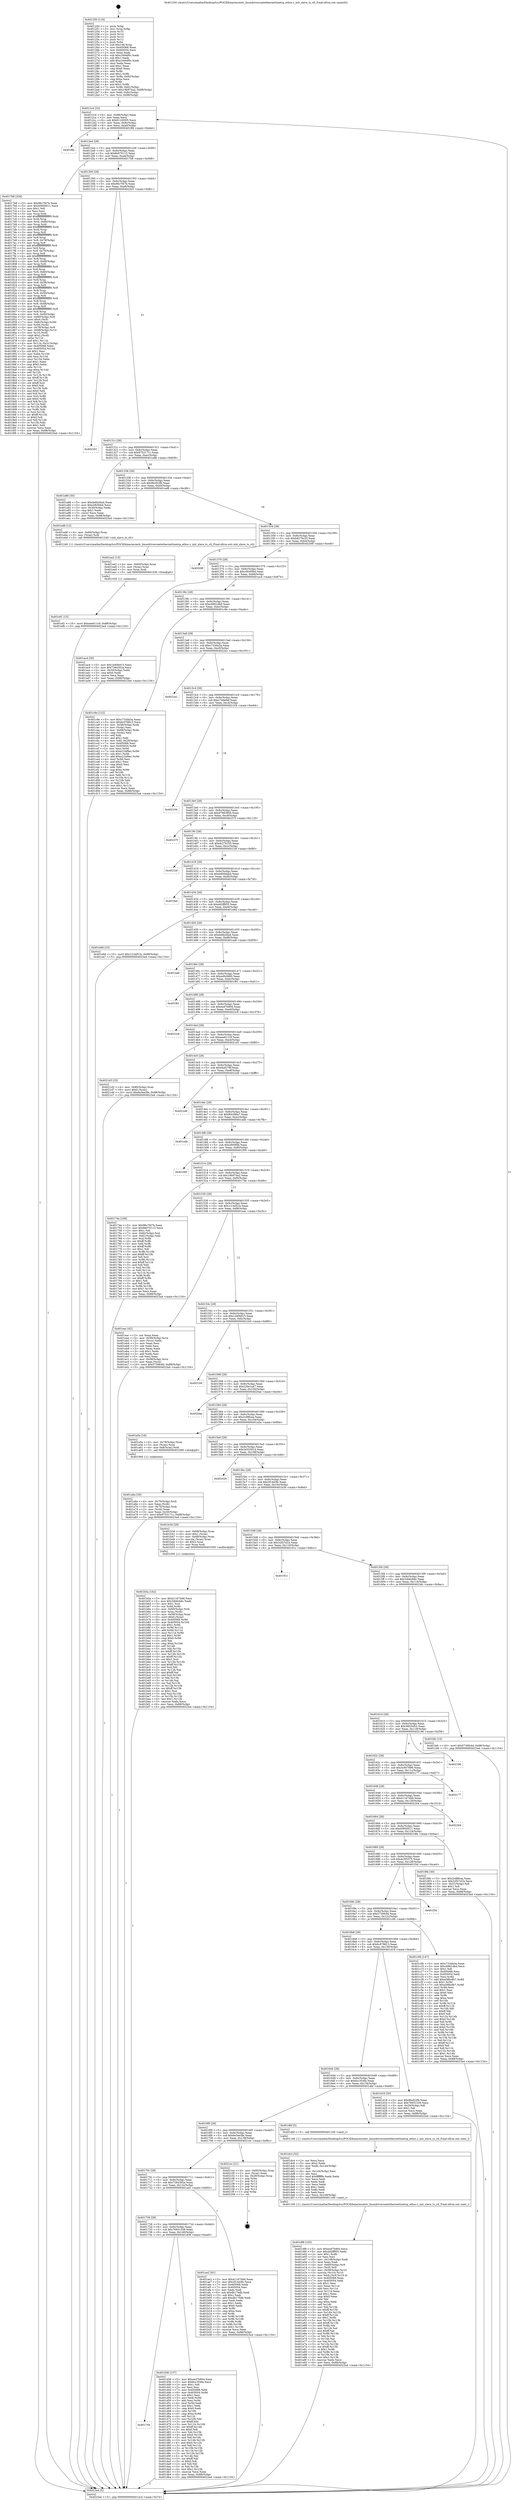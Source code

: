 digraph "0x401250" {
  label = "0x401250 (/mnt/c/Users/mathe/Desktop/tcc/POCII/binaries/extr_linuxdriversnetethernettinetcp_ethss.c_init_slave_ts_ctl_Final-ollvm.out::main(0))"
  labelloc = "t"
  node[shape=record]

  Entry [label="",width=0.3,height=0.3,shape=circle,fillcolor=black,style=filled]
  "0x4012c4" [label="{
     0x4012c4 [32]\l
     | [instrs]\l
     &nbsp;&nbsp;0x4012c4 \<+6\>: mov -0x88(%rbp),%eax\l
     &nbsp;&nbsp;0x4012ca \<+2\>: mov %eax,%ecx\l
     &nbsp;&nbsp;0x4012cc \<+6\>: sub $0x811655f5,%ecx\l
     &nbsp;&nbsp;0x4012d2 \<+6\>: mov %eax,-0x9c(%rbp)\l
     &nbsp;&nbsp;0x4012d8 \<+6\>: mov %ecx,-0xa0(%rbp)\l
     &nbsp;&nbsp;0x4012de \<+6\>: je 0000000000401ff4 \<main+0xda4\>\l
  }"]
  "0x401ff4" [label="{
     0x401ff4\l
  }", style=dashed]
  "0x4012e4" [label="{
     0x4012e4 [28]\l
     | [instrs]\l
     &nbsp;&nbsp;0x4012e4 \<+5\>: jmp 00000000004012e9 \<main+0x99\>\l
     &nbsp;&nbsp;0x4012e9 \<+6\>: mov -0x9c(%rbp),%eax\l
     &nbsp;&nbsp;0x4012ef \<+5\>: sub $0x8e070113,%eax\l
     &nbsp;&nbsp;0x4012f4 \<+6\>: mov %eax,-0xa4(%rbp)\l
     &nbsp;&nbsp;0x4012fa \<+6\>: je 00000000004017b8 \<main+0x568\>\l
  }"]
  Exit [label="",width=0.3,height=0.3,shape=circle,fillcolor=black,style=filled,peripheries=2]
  "0x4017b8" [label="{
     0x4017b8 [326]\l
     | [instrs]\l
     &nbsp;&nbsp;0x4017b8 \<+5\>: mov $0x96c7f47b,%eax\l
     &nbsp;&nbsp;0x4017bd \<+5\>: mov $0x45850011,%ecx\l
     &nbsp;&nbsp;0x4017c2 \<+2\>: mov $0x1,%dl\l
     &nbsp;&nbsp;0x4017c4 \<+2\>: xor %esi,%esi\l
     &nbsp;&nbsp;0x4017c6 \<+3\>: mov %rsp,%rdi\l
     &nbsp;&nbsp;0x4017c9 \<+4\>: add $0xfffffffffffffff0,%rdi\l
     &nbsp;&nbsp;0x4017cd \<+3\>: mov %rdi,%rsp\l
     &nbsp;&nbsp;0x4017d0 \<+4\>: mov %rdi,-0x80(%rbp)\l
     &nbsp;&nbsp;0x4017d4 \<+3\>: mov %rsp,%rdi\l
     &nbsp;&nbsp;0x4017d7 \<+4\>: add $0xfffffffffffffff0,%rdi\l
     &nbsp;&nbsp;0x4017db \<+3\>: mov %rdi,%rsp\l
     &nbsp;&nbsp;0x4017de \<+3\>: mov %rsp,%r8\l
     &nbsp;&nbsp;0x4017e1 \<+4\>: add $0xfffffffffffffff0,%r8\l
     &nbsp;&nbsp;0x4017e5 \<+3\>: mov %r8,%rsp\l
     &nbsp;&nbsp;0x4017e8 \<+4\>: mov %r8,-0x78(%rbp)\l
     &nbsp;&nbsp;0x4017ec \<+3\>: mov %rsp,%r8\l
     &nbsp;&nbsp;0x4017ef \<+4\>: add $0xfffffffffffffff0,%r8\l
     &nbsp;&nbsp;0x4017f3 \<+3\>: mov %r8,%rsp\l
     &nbsp;&nbsp;0x4017f6 \<+4\>: mov %r8,-0x70(%rbp)\l
     &nbsp;&nbsp;0x4017fa \<+3\>: mov %rsp,%r8\l
     &nbsp;&nbsp;0x4017fd \<+4\>: add $0xfffffffffffffff0,%r8\l
     &nbsp;&nbsp;0x401801 \<+3\>: mov %r8,%rsp\l
     &nbsp;&nbsp;0x401804 \<+4\>: mov %r8,-0x68(%rbp)\l
     &nbsp;&nbsp;0x401808 \<+3\>: mov %rsp,%r8\l
     &nbsp;&nbsp;0x40180b \<+4\>: add $0xfffffffffffffff0,%r8\l
     &nbsp;&nbsp;0x40180f \<+3\>: mov %r8,%rsp\l
     &nbsp;&nbsp;0x401812 \<+4\>: mov %r8,-0x60(%rbp)\l
     &nbsp;&nbsp;0x401816 \<+3\>: mov %rsp,%r8\l
     &nbsp;&nbsp;0x401819 \<+4\>: add $0xfffffffffffffff0,%r8\l
     &nbsp;&nbsp;0x40181d \<+3\>: mov %r8,%rsp\l
     &nbsp;&nbsp;0x401820 \<+4\>: mov %r8,-0x58(%rbp)\l
     &nbsp;&nbsp;0x401824 \<+3\>: mov %rsp,%r8\l
     &nbsp;&nbsp;0x401827 \<+4\>: add $0xfffffffffffffff0,%r8\l
     &nbsp;&nbsp;0x40182b \<+3\>: mov %r8,%rsp\l
     &nbsp;&nbsp;0x40182e \<+4\>: mov %r8,-0x50(%rbp)\l
     &nbsp;&nbsp;0x401832 \<+3\>: mov %rsp,%r8\l
     &nbsp;&nbsp;0x401835 \<+4\>: add $0xfffffffffffffff0,%r8\l
     &nbsp;&nbsp;0x401839 \<+3\>: mov %r8,%rsp\l
     &nbsp;&nbsp;0x40183c \<+4\>: mov %r8,-0x48(%rbp)\l
     &nbsp;&nbsp;0x401840 \<+3\>: mov %rsp,%r8\l
     &nbsp;&nbsp;0x401843 \<+4\>: add $0xfffffffffffffff0,%r8\l
     &nbsp;&nbsp;0x401847 \<+3\>: mov %r8,%rsp\l
     &nbsp;&nbsp;0x40184a \<+4\>: mov %r8,-0x40(%rbp)\l
     &nbsp;&nbsp;0x40184e \<+4\>: mov -0x80(%rbp),%r8\l
     &nbsp;&nbsp;0x401852 \<+7\>: movl $0x0,(%r8)\l
     &nbsp;&nbsp;0x401859 \<+7\>: mov -0x8c(%rbp),%r9d\l
     &nbsp;&nbsp;0x401860 \<+3\>: mov %r9d,(%rdi)\l
     &nbsp;&nbsp;0x401863 \<+4\>: mov -0x78(%rbp),%r8\l
     &nbsp;&nbsp;0x401867 \<+7\>: mov -0x98(%rbp),%r10\l
     &nbsp;&nbsp;0x40186e \<+3\>: mov %r10,(%r8)\l
     &nbsp;&nbsp;0x401871 \<+3\>: cmpl $0x2,(%rdi)\l
     &nbsp;&nbsp;0x401874 \<+4\>: setne %r11b\l
     &nbsp;&nbsp;0x401878 \<+4\>: and $0x1,%r11b\l
     &nbsp;&nbsp;0x40187c \<+4\>: mov %r11b,-0x31(%rbp)\l
     &nbsp;&nbsp;0x401880 \<+7\>: mov 0x405068,%ebx\l
     &nbsp;&nbsp;0x401887 \<+8\>: mov 0x405054,%r14d\l
     &nbsp;&nbsp;0x40188f \<+3\>: sub $0x1,%esi\l
     &nbsp;&nbsp;0x401892 \<+3\>: mov %ebx,%r15d\l
     &nbsp;&nbsp;0x401895 \<+3\>: add %esi,%r15d\l
     &nbsp;&nbsp;0x401898 \<+4\>: imul %r15d,%ebx\l
     &nbsp;&nbsp;0x40189c \<+3\>: and $0x1,%ebx\l
     &nbsp;&nbsp;0x40189f \<+3\>: cmp $0x0,%ebx\l
     &nbsp;&nbsp;0x4018a2 \<+4\>: sete %r11b\l
     &nbsp;&nbsp;0x4018a6 \<+4\>: cmp $0xa,%r14d\l
     &nbsp;&nbsp;0x4018aa \<+4\>: setl %r12b\l
     &nbsp;&nbsp;0x4018ae \<+3\>: mov %r11b,%r13b\l
     &nbsp;&nbsp;0x4018b1 \<+4\>: xor $0xff,%r13b\l
     &nbsp;&nbsp;0x4018b5 \<+3\>: mov %r12b,%sil\l
     &nbsp;&nbsp;0x4018b8 \<+4\>: xor $0xff,%sil\l
     &nbsp;&nbsp;0x4018bc \<+3\>: xor $0x0,%dl\l
     &nbsp;&nbsp;0x4018bf \<+3\>: mov %r13b,%dil\l
     &nbsp;&nbsp;0x4018c2 \<+4\>: and $0x0,%dil\l
     &nbsp;&nbsp;0x4018c6 \<+3\>: and %dl,%r11b\l
     &nbsp;&nbsp;0x4018c9 \<+3\>: mov %sil,%r8b\l
     &nbsp;&nbsp;0x4018cc \<+4\>: and $0x0,%r8b\l
     &nbsp;&nbsp;0x4018d0 \<+3\>: and %dl,%r12b\l
     &nbsp;&nbsp;0x4018d3 \<+3\>: or %r11b,%dil\l
     &nbsp;&nbsp;0x4018d6 \<+3\>: or %r12b,%r8b\l
     &nbsp;&nbsp;0x4018d9 \<+3\>: xor %r8b,%dil\l
     &nbsp;&nbsp;0x4018dc \<+3\>: or %sil,%r13b\l
     &nbsp;&nbsp;0x4018df \<+4\>: xor $0xff,%r13b\l
     &nbsp;&nbsp;0x4018e3 \<+3\>: or $0x0,%dl\l
     &nbsp;&nbsp;0x4018e6 \<+3\>: and %dl,%r13b\l
     &nbsp;&nbsp;0x4018e9 \<+3\>: or %r13b,%dil\l
     &nbsp;&nbsp;0x4018ec \<+4\>: test $0x1,%dil\l
     &nbsp;&nbsp;0x4018f0 \<+3\>: cmovne %ecx,%eax\l
     &nbsp;&nbsp;0x4018f3 \<+6\>: mov %eax,-0x88(%rbp)\l
     &nbsp;&nbsp;0x4018f9 \<+5\>: jmp 00000000004023a4 \<main+0x1154\>\l
  }"]
  "0x401300" [label="{
     0x401300 [28]\l
     | [instrs]\l
     &nbsp;&nbsp;0x401300 \<+5\>: jmp 0000000000401305 \<main+0xb5\>\l
     &nbsp;&nbsp;0x401305 \<+6\>: mov -0x9c(%rbp),%eax\l
     &nbsp;&nbsp;0x40130b \<+5\>: sub $0x96c7f47b,%eax\l
     &nbsp;&nbsp;0x401310 \<+6\>: mov %eax,-0xa8(%rbp)\l
     &nbsp;&nbsp;0x401316 \<+6\>: je 0000000000402201 \<main+0xfb1\>\l
  }"]
  "0x401ef1" [label="{
     0x401ef1 [15]\l
     | [instrs]\l
     &nbsp;&nbsp;0x401ef1 \<+10\>: movl $0xeee611c9,-0x88(%rbp)\l
     &nbsp;&nbsp;0x401efb \<+5\>: jmp 00000000004023a4 \<main+0x1154\>\l
  }"]
  "0x402201" [label="{
     0x402201\l
  }", style=dashed]
  "0x40131c" [label="{
     0x40131c [28]\l
     | [instrs]\l
     &nbsp;&nbsp;0x40131c \<+5\>: jmp 0000000000401321 \<main+0xd1\>\l
     &nbsp;&nbsp;0x401321 \<+6\>: mov -0x9c(%rbp),%eax\l
     &nbsp;&nbsp;0x401327 \<+5\>: sub $0x9753171c,%eax\l
     &nbsp;&nbsp;0x40132c \<+6\>: mov %eax,-0xac(%rbp)\l
     &nbsp;&nbsp;0x401332 \<+6\>: je 0000000000401a88 \<main+0x838\>\l
  }"]
  "0x401ee2" [label="{
     0x401ee2 [15]\l
     | [instrs]\l
     &nbsp;&nbsp;0x401ee2 \<+4\>: mov -0x60(%rbp),%rax\l
     &nbsp;&nbsp;0x401ee6 \<+3\>: mov (%rax),%rax\l
     &nbsp;&nbsp;0x401ee9 \<+3\>: mov %rax,%rdi\l
     &nbsp;&nbsp;0x401eec \<+5\>: call 0000000000401030 \<free@plt\>\l
     | [calls]\l
     &nbsp;&nbsp;0x401030 \{1\} (unknown)\l
  }"]
  "0x401a88" [label="{
     0x401a88 [30]\l
     | [instrs]\l
     &nbsp;&nbsp;0x401a88 \<+5\>: mov $0xde6b26a4,%eax\l
     &nbsp;&nbsp;0x401a8d \<+5\>: mov $0xc0fc00b4,%ecx\l
     &nbsp;&nbsp;0x401a92 \<+3\>: mov -0x30(%rbp),%edx\l
     &nbsp;&nbsp;0x401a95 \<+3\>: cmp $0x1,%edx\l
     &nbsp;&nbsp;0x401a98 \<+3\>: cmovl %ecx,%eax\l
     &nbsp;&nbsp;0x401a9b \<+6\>: mov %eax,-0x88(%rbp)\l
     &nbsp;&nbsp;0x401aa1 \<+5\>: jmp 00000000004023a4 \<main+0x1154\>\l
  }"]
  "0x401338" [label="{
     0x401338 [28]\l
     | [instrs]\l
     &nbsp;&nbsp;0x401338 \<+5\>: jmp 000000000040133d \<main+0xed\>\l
     &nbsp;&nbsp;0x40133d \<+6\>: mov -0x9c(%rbp),%eax\l
     &nbsp;&nbsp;0x401343 \<+5\>: sub $0x9bcf22fb,%eax\l
     &nbsp;&nbsp;0x401348 \<+6\>: mov %eax,-0xb0(%rbp)\l
     &nbsp;&nbsp;0x40134e \<+6\>: je 0000000000401ed6 \<main+0xc86\>\l
  }"]
  "0x401df8" [label="{
     0x401df8 [165]\l
     | [instrs]\l
     &nbsp;&nbsp;0x401df8 \<+5\>: mov $0xeed7b904,%ecx\l
     &nbsp;&nbsp;0x401dfd \<+5\>: mov $0xdd2ff955,%edx\l
     &nbsp;&nbsp;0x401e02 \<+3\>: mov $0x1,%r8b\l
     &nbsp;&nbsp;0x401e05 \<+2\>: xor %esi,%esi\l
     &nbsp;&nbsp;0x401e07 \<+6\>: mov -0x148(%rbp),%edi\l
     &nbsp;&nbsp;0x401e0d \<+3\>: imul %eax,%edi\l
     &nbsp;&nbsp;0x401e10 \<+4\>: mov -0x60(%rbp),%r9\l
     &nbsp;&nbsp;0x401e14 \<+3\>: mov (%r9),%r9\l
     &nbsp;&nbsp;0x401e17 \<+4\>: mov -0x58(%rbp),%r10\l
     &nbsp;&nbsp;0x401e1b \<+3\>: movslq (%r10),%r10\l
     &nbsp;&nbsp;0x401e1e \<+4\>: mov %edi,(%r9,%r10,4)\l
     &nbsp;&nbsp;0x401e22 \<+7\>: mov 0x405068,%eax\l
     &nbsp;&nbsp;0x401e29 \<+7\>: mov 0x405054,%edi\l
     &nbsp;&nbsp;0x401e30 \<+3\>: sub $0x1,%esi\l
     &nbsp;&nbsp;0x401e33 \<+3\>: mov %eax,%r11d\l
     &nbsp;&nbsp;0x401e36 \<+3\>: add %esi,%r11d\l
     &nbsp;&nbsp;0x401e39 \<+4\>: imul %r11d,%eax\l
     &nbsp;&nbsp;0x401e3d \<+3\>: and $0x1,%eax\l
     &nbsp;&nbsp;0x401e40 \<+3\>: cmp $0x0,%eax\l
     &nbsp;&nbsp;0x401e43 \<+3\>: sete %bl\l
     &nbsp;&nbsp;0x401e46 \<+3\>: cmp $0xa,%edi\l
     &nbsp;&nbsp;0x401e49 \<+4\>: setl %r14b\l
     &nbsp;&nbsp;0x401e4d \<+3\>: mov %bl,%r15b\l
     &nbsp;&nbsp;0x401e50 \<+4\>: xor $0xff,%r15b\l
     &nbsp;&nbsp;0x401e54 \<+3\>: mov %r14b,%r12b\l
     &nbsp;&nbsp;0x401e57 \<+4\>: xor $0xff,%r12b\l
     &nbsp;&nbsp;0x401e5b \<+4\>: xor $0x1,%r8b\l
     &nbsp;&nbsp;0x401e5f \<+3\>: mov %r15b,%r13b\l
     &nbsp;&nbsp;0x401e62 \<+4\>: and $0xff,%r13b\l
     &nbsp;&nbsp;0x401e66 \<+3\>: and %r8b,%bl\l
     &nbsp;&nbsp;0x401e69 \<+3\>: mov %r12b,%al\l
     &nbsp;&nbsp;0x401e6c \<+2\>: and $0xff,%al\l
     &nbsp;&nbsp;0x401e6e \<+3\>: and %r8b,%r14b\l
     &nbsp;&nbsp;0x401e71 \<+3\>: or %bl,%r13b\l
     &nbsp;&nbsp;0x401e74 \<+3\>: or %r14b,%al\l
     &nbsp;&nbsp;0x401e77 \<+3\>: xor %al,%r13b\l
     &nbsp;&nbsp;0x401e7a \<+3\>: or %r12b,%r15b\l
     &nbsp;&nbsp;0x401e7d \<+4\>: xor $0xff,%r15b\l
     &nbsp;&nbsp;0x401e81 \<+4\>: or $0x1,%r8b\l
     &nbsp;&nbsp;0x401e85 \<+3\>: and %r8b,%r15b\l
     &nbsp;&nbsp;0x401e88 \<+3\>: or %r15b,%r13b\l
     &nbsp;&nbsp;0x401e8b \<+4\>: test $0x1,%r13b\l
     &nbsp;&nbsp;0x401e8f \<+3\>: cmovne %edx,%ecx\l
     &nbsp;&nbsp;0x401e92 \<+6\>: mov %ecx,-0x88(%rbp)\l
     &nbsp;&nbsp;0x401e98 \<+5\>: jmp 00000000004023a4 \<main+0x1154\>\l
  }"]
  "0x401ed6" [label="{
     0x401ed6 [12]\l
     | [instrs]\l
     &nbsp;&nbsp;0x401ed6 \<+4\>: mov -0x60(%rbp),%rax\l
     &nbsp;&nbsp;0x401eda \<+3\>: mov (%rax),%rdi\l
     &nbsp;&nbsp;0x401edd \<+5\>: call 0000000000401240 \<init_slave_ts_ctl\>\l
     | [calls]\l
     &nbsp;&nbsp;0x401240 \{1\} (/mnt/c/Users/mathe/Desktop/tcc/POCII/binaries/extr_linuxdriversnetethernettinetcp_ethss.c_init_slave_ts_ctl_Final-ollvm.out::init_slave_ts_ctl)\l
  }"]
  "0x401354" [label="{
     0x401354 [28]\l
     | [instrs]\l
     &nbsp;&nbsp;0x401354 \<+5\>: jmp 0000000000401359 \<main+0x109\>\l
     &nbsp;&nbsp;0x401359 \<+6\>: mov -0x9c(%rbp),%eax\l
     &nbsp;&nbsp;0x40135f \<+5\>: sub $0xb8276c25,%eax\l
     &nbsp;&nbsp;0x401364 \<+6\>: mov %eax,-0xb4(%rbp)\l
     &nbsp;&nbsp;0x40136a \<+6\>: je 000000000040209f \<main+0xe4f\>\l
  }"]
  "0x401dc4" [label="{
     0x401dc4 [52]\l
     | [instrs]\l
     &nbsp;&nbsp;0x401dc4 \<+2\>: xor %ecx,%ecx\l
     &nbsp;&nbsp;0x401dc6 \<+5\>: mov $0x2,%edx\l
     &nbsp;&nbsp;0x401dcb \<+6\>: mov %edx,-0x144(%rbp)\l
     &nbsp;&nbsp;0x401dd1 \<+1\>: cltd\l
     &nbsp;&nbsp;0x401dd2 \<+6\>: mov -0x144(%rbp),%esi\l
     &nbsp;&nbsp;0x401dd8 \<+2\>: idiv %esi\l
     &nbsp;&nbsp;0x401dda \<+6\>: imul $0xfffffffe,%edx,%edx\l
     &nbsp;&nbsp;0x401de0 \<+2\>: mov %ecx,%edi\l
     &nbsp;&nbsp;0x401de2 \<+2\>: sub %edx,%edi\l
     &nbsp;&nbsp;0x401de4 \<+2\>: mov %ecx,%edx\l
     &nbsp;&nbsp;0x401de6 \<+3\>: sub $0x1,%edx\l
     &nbsp;&nbsp;0x401de9 \<+2\>: add %edx,%edi\l
     &nbsp;&nbsp;0x401deb \<+2\>: sub %edi,%ecx\l
     &nbsp;&nbsp;0x401ded \<+6\>: mov %ecx,-0x148(%rbp)\l
     &nbsp;&nbsp;0x401df3 \<+5\>: call 0000000000401160 \<next_i\>\l
     | [calls]\l
     &nbsp;&nbsp;0x401160 \{1\} (/mnt/c/Users/mathe/Desktop/tcc/POCII/binaries/extr_linuxdriversnetethernettinetcp_ethss.c_init_slave_ts_ctl_Final-ollvm.out::next_i)\l
  }"]
  "0x40209f" [label="{
     0x40209f\l
  }", style=dashed]
  "0x401370" [label="{
     0x401370 [28]\l
     | [instrs]\l
     &nbsp;&nbsp;0x401370 \<+5\>: jmp 0000000000401375 \<main+0x125\>\l
     &nbsp;&nbsp;0x401375 \<+6\>: mov -0x9c(%rbp),%eax\l
     &nbsp;&nbsp;0x40137b \<+5\>: sub $0xc0fc00b4,%eax\l
     &nbsp;&nbsp;0x401380 \<+6\>: mov %eax,-0xb8(%rbp)\l
     &nbsp;&nbsp;0x401386 \<+6\>: je 0000000000401ac4 \<main+0x874\>\l
  }"]
  "0x401744" [label="{
     0x401744\l
  }", style=dashed]
  "0x401ac4" [label="{
     0x401ac4 [30]\l
     | [instrs]\l
     &nbsp;&nbsp;0x401ac4 \<+5\>: mov $0x1d40b915,%eax\l
     &nbsp;&nbsp;0x401ac9 \<+5\>: mov $0x7284302a,%ecx\l
     &nbsp;&nbsp;0x401ace \<+3\>: mov -0x30(%rbp),%edx\l
     &nbsp;&nbsp;0x401ad1 \<+3\>: cmp $0x0,%edx\l
     &nbsp;&nbsp;0x401ad4 \<+3\>: cmove %ecx,%eax\l
     &nbsp;&nbsp;0x401ad7 \<+6\>: mov %eax,-0x88(%rbp)\l
     &nbsp;&nbsp;0x401add \<+5\>: jmp 00000000004023a4 \<main+0x1154\>\l
  }"]
  "0x40138c" [label="{
     0x40138c [28]\l
     | [instrs]\l
     &nbsp;&nbsp;0x40138c \<+5\>: jmp 0000000000401391 \<main+0x141\>\l
     &nbsp;&nbsp;0x401391 \<+6\>: mov -0x9c(%rbp),%eax\l
     &nbsp;&nbsp;0x401397 \<+5\>: sub $0xc6861dbd,%eax\l
     &nbsp;&nbsp;0x40139c \<+6\>: mov %eax,-0xbc(%rbp)\l
     &nbsp;&nbsp;0x4013a2 \<+6\>: je 0000000000401c9e \<main+0xa4e\>\l
  }"]
  "0x401d36" [label="{
     0x401d36 [137]\l
     | [instrs]\l
     &nbsp;&nbsp;0x401d36 \<+5\>: mov $0xeed7b904,%eax\l
     &nbsp;&nbsp;0x401d3b \<+5\>: mov $0x6cc354fa,%ecx\l
     &nbsp;&nbsp;0x401d40 \<+2\>: mov $0x1,%dl\l
     &nbsp;&nbsp;0x401d42 \<+2\>: xor %esi,%esi\l
     &nbsp;&nbsp;0x401d44 \<+7\>: mov 0x405068,%edi\l
     &nbsp;&nbsp;0x401d4b \<+8\>: mov 0x405054,%r8d\l
     &nbsp;&nbsp;0x401d53 \<+3\>: sub $0x1,%esi\l
     &nbsp;&nbsp;0x401d56 \<+3\>: mov %edi,%r9d\l
     &nbsp;&nbsp;0x401d59 \<+3\>: add %esi,%r9d\l
     &nbsp;&nbsp;0x401d5c \<+4\>: imul %r9d,%edi\l
     &nbsp;&nbsp;0x401d60 \<+3\>: and $0x1,%edi\l
     &nbsp;&nbsp;0x401d63 \<+3\>: cmp $0x0,%edi\l
     &nbsp;&nbsp;0x401d66 \<+4\>: sete %r10b\l
     &nbsp;&nbsp;0x401d6a \<+4\>: cmp $0xa,%r8d\l
     &nbsp;&nbsp;0x401d6e \<+4\>: setl %r11b\l
     &nbsp;&nbsp;0x401d72 \<+3\>: mov %r10b,%bl\l
     &nbsp;&nbsp;0x401d75 \<+3\>: xor $0xff,%bl\l
     &nbsp;&nbsp;0x401d78 \<+3\>: mov %r11b,%r14b\l
     &nbsp;&nbsp;0x401d7b \<+4\>: xor $0xff,%r14b\l
     &nbsp;&nbsp;0x401d7f \<+3\>: xor $0x0,%dl\l
     &nbsp;&nbsp;0x401d82 \<+3\>: mov %bl,%r15b\l
     &nbsp;&nbsp;0x401d85 \<+4\>: and $0x0,%r15b\l
     &nbsp;&nbsp;0x401d89 \<+3\>: and %dl,%r10b\l
     &nbsp;&nbsp;0x401d8c \<+3\>: mov %r14b,%r12b\l
     &nbsp;&nbsp;0x401d8f \<+4\>: and $0x0,%r12b\l
     &nbsp;&nbsp;0x401d93 \<+3\>: and %dl,%r11b\l
     &nbsp;&nbsp;0x401d96 \<+3\>: or %r10b,%r15b\l
     &nbsp;&nbsp;0x401d99 \<+3\>: or %r11b,%r12b\l
     &nbsp;&nbsp;0x401d9c \<+3\>: xor %r12b,%r15b\l
     &nbsp;&nbsp;0x401d9f \<+3\>: or %r14b,%bl\l
     &nbsp;&nbsp;0x401da2 \<+3\>: xor $0xff,%bl\l
     &nbsp;&nbsp;0x401da5 \<+3\>: or $0x0,%dl\l
     &nbsp;&nbsp;0x401da8 \<+2\>: and %dl,%bl\l
     &nbsp;&nbsp;0x401daa \<+3\>: or %bl,%r15b\l
     &nbsp;&nbsp;0x401dad \<+4\>: test $0x1,%r15b\l
     &nbsp;&nbsp;0x401db1 \<+3\>: cmovne %ecx,%eax\l
     &nbsp;&nbsp;0x401db4 \<+6\>: mov %eax,-0x88(%rbp)\l
     &nbsp;&nbsp;0x401dba \<+5\>: jmp 00000000004023a4 \<main+0x1154\>\l
  }"]
  "0x401c9e" [label="{
     0x401c9e [122]\l
     | [instrs]\l
     &nbsp;&nbsp;0x401c9e \<+5\>: mov $0xc733da3a,%eax\l
     &nbsp;&nbsp;0x401ca3 \<+5\>: mov $0x6c078613,%ecx\l
     &nbsp;&nbsp;0x401ca8 \<+4\>: mov -0x58(%rbp),%rdx\l
     &nbsp;&nbsp;0x401cac \<+2\>: mov (%rdx),%esi\l
     &nbsp;&nbsp;0x401cae \<+4\>: mov -0x68(%rbp),%rdx\l
     &nbsp;&nbsp;0x401cb2 \<+2\>: cmp (%rdx),%esi\l
     &nbsp;&nbsp;0x401cb4 \<+4\>: setl %dil\l
     &nbsp;&nbsp;0x401cb8 \<+4\>: and $0x1,%dil\l
     &nbsp;&nbsp;0x401cbc \<+4\>: mov %dil,-0x29(%rbp)\l
     &nbsp;&nbsp;0x401cc0 \<+7\>: mov 0x405068,%esi\l
     &nbsp;&nbsp;0x401cc7 \<+8\>: mov 0x405054,%r8d\l
     &nbsp;&nbsp;0x401ccf \<+3\>: mov %esi,%r9d\l
     &nbsp;&nbsp;0x401cd2 \<+7\>: sub $0xe21bf9ec,%r9d\l
     &nbsp;&nbsp;0x401cd9 \<+4\>: sub $0x1,%r9d\l
     &nbsp;&nbsp;0x401cdd \<+7\>: add $0xe21bf9ec,%r9d\l
     &nbsp;&nbsp;0x401ce4 \<+4\>: imul %r9d,%esi\l
     &nbsp;&nbsp;0x401ce8 \<+3\>: and $0x1,%esi\l
     &nbsp;&nbsp;0x401ceb \<+3\>: cmp $0x0,%esi\l
     &nbsp;&nbsp;0x401cee \<+4\>: sete %dil\l
     &nbsp;&nbsp;0x401cf2 \<+4\>: cmp $0xa,%r8d\l
     &nbsp;&nbsp;0x401cf6 \<+4\>: setl %r10b\l
     &nbsp;&nbsp;0x401cfa \<+3\>: mov %dil,%r11b\l
     &nbsp;&nbsp;0x401cfd \<+3\>: and %r10b,%r11b\l
     &nbsp;&nbsp;0x401d00 \<+3\>: xor %r10b,%dil\l
     &nbsp;&nbsp;0x401d03 \<+3\>: or %dil,%r11b\l
     &nbsp;&nbsp;0x401d06 \<+4\>: test $0x1,%r11b\l
     &nbsp;&nbsp;0x401d0a \<+3\>: cmovne %ecx,%eax\l
     &nbsp;&nbsp;0x401d0d \<+6\>: mov %eax,-0x88(%rbp)\l
     &nbsp;&nbsp;0x401d13 \<+5\>: jmp 00000000004023a4 \<main+0x1154\>\l
  }"]
  "0x4013a8" [label="{
     0x4013a8 [28]\l
     | [instrs]\l
     &nbsp;&nbsp;0x4013a8 \<+5\>: jmp 00000000004013ad \<main+0x15d\>\l
     &nbsp;&nbsp;0x4013ad \<+6\>: mov -0x9c(%rbp),%eax\l
     &nbsp;&nbsp;0x4013b3 \<+5\>: sub $0xc733da3a,%eax\l
     &nbsp;&nbsp;0x4013b8 \<+6\>: mov %eax,-0xc0(%rbp)\l
     &nbsp;&nbsp;0x4013be \<+6\>: je 00000000004022a1 \<main+0x1051\>\l
  }"]
  "0x401b5a" [label="{
     0x401b5a [162]\l
     | [instrs]\l
     &nbsp;&nbsp;0x401b5a \<+5\>: mov $0x41167d48,%ecx\l
     &nbsp;&nbsp;0x401b5f \<+5\>: mov $0x34b6cb8c,%edx\l
     &nbsp;&nbsp;0x401b64 \<+3\>: mov $0x1,%sil\l
     &nbsp;&nbsp;0x401b67 \<+3\>: xor %r8d,%r8d\l
     &nbsp;&nbsp;0x401b6a \<+4\>: mov -0x60(%rbp),%rdi\l
     &nbsp;&nbsp;0x401b6e \<+3\>: mov %rax,(%rdi)\l
     &nbsp;&nbsp;0x401b71 \<+4\>: mov -0x58(%rbp),%rax\l
     &nbsp;&nbsp;0x401b75 \<+6\>: movl $0x0,(%rax)\l
     &nbsp;&nbsp;0x401b7b \<+8\>: mov 0x405068,%r9d\l
     &nbsp;&nbsp;0x401b83 \<+8\>: mov 0x405054,%r10d\l
     &nbsp;&nbsp;0x401b8b \<+4\>: sub $0x1,%r8d\l
     &nbsp;&nbsp;0x401b8f \<+3\>: mov %r9d,%r11d\l
     &nbsp;&nbsp;0x401b92 \<+3\>: add %r8d,%r11d\l
     &nbsp;&nbsp;0x401b95 \<+4\>: imul %r11d,%r9d\l
     &nbsp;&nbsp;0x401b99 \<+4\>: and $0x1,%r9d\l
     &nbsp;&nbsp;0x401b9d \<+4\>: cmp $0x0,%r9d\l
     &nbsp;&nbsp;0x401ba1 \<+3\>: sete %bl\l
     &nbsp;&nbsp;0x401ba4 \<+4\>: cmp $0xa,%r10d\l
     &nbsp;&nbsp;0x401ba8 \<+4\>: setl %r14b\l
     &nbsp;&nbsp;0x401bac \<+3\>: mov %bl,%r15b\l
     &nbsp;&nbsp;0x401baf \<+4\>: xor $0xff,%r15b\l
     &nbsp;&nbsp;0x401bb3 \<+3\>: mov %r14b,%r12b\l
     &nbsp;&nbsp;0x401bb6 \<+4\>: xor $0xff,%r12b\l
     &nbsp;&nbsp;0x401bba \<+4\>: xor $0x1,%sil\l
     &nbsp;&nbsp;0x401bbe \<+3\>: mov %r15b,%r13b\l
     &nbsp;&nbsp;0x401bc1 \<+4\>: and $0xff,%r13b\l
     &nbsp;&nbsp;0x401bc5 \<+3\>: and %sil,%bl\l
     &nbsp;&nbsp;0x401bc8 \<+3\>: mov %r12b,%al\l
     &nbsp;&nbsp;0x401bcb \<+2\>: and $0xff,%al\l
     &nbsp;&nbsp;0x401bcd \<+3\>: and %sil,%r14b\l
     &nbsp;&nbsp;0x401bd0 \<+3\>: or %bl,%r13b\l
     &nbsp;&nbsp;0x401bd3 \<+3\>: or %r14b,%al\l
     &nbsp;&nbsp;0x401bd6 \<+3\>: xor %al,%r13b\l
     &nbsp;&nbsp;0x401bd9 \<+3\>: or %r12b,%r15b\l
     &nbsp;&nbsp;0x401bdc \<+4\>: xor $0xff,%r15b\l
     &nbsp;&nbsp;0x401be0 \<+4\>: or $0x1,%sil\l
     &nbsp;&nbsp;0x401be4 \<+3\>: and %sil,%r15b\l
     &nbsp;&nbsp;0x401be7 \<+3\>: or %r15b,%r13b\l
     &nbsp;&nbsp;0x401bea \<+4\>: test $0x1,%r13b\l
     &nbsp;&nbsp;0x401bee \<+3\>: cmovne %edx,%ecx\l
     &nbsp;&nbsp;0x401bf1 \<+6\>: mov %ecx,-0x88(%rbp)\l
     &nbsp;&nbsp;0x401bf7 \<+5\>: jmp 00000000004023a4 \<main+0x1154\>\l
  }"]
  "0x4022a1" [label="{
     0x4022a1\l
  }", style=dashed]
  "0x4013c4" [label="{
     0x4013c4 [28]\l
     | [instrs]\l
     &nbsp;&nbsp;0x4013c4 \<+5\>: jmp 00000000004013c9 \<main+0x179\>\l
     &nbsp;&nbsp;0x4013c9 \<+6\>: mov -0x9c(%rbp),%eax\l
     &nbsp;&nbsp;0x4013cf \<+5\>: sub $0xc7dde8ef,%eax\l
     &nbsp;&nbsp;0x4013d4 \<+6\>: mov %eax,-0xc4(%rbp)\l
     &nbsp;&nbsp;0x4013da \<+6\>: je 0000000000402104 \<main+0xeb4\>\l
  }"]
  "0x401728" [label="{
     0x401728 [28]\l
     | [instrs]\l
     &nbsp;&nbsp;0x401728 \<+5\>: jmp 000000000040172d \<main+0x4dd\>\l
     &nbsp;&nbsp;0x40172d \<+6\>: mov -0x9c(%rbp),%eax\l
     &nbsp;&nbsp;0x401733 \<+5\>: sub $0x76931339,%eax\l
     &nbsp;&nbsp;0x401738 \<+6\>: mov %eax,-0x140(%rbp)\l
     &nbsp;&nbsp;0x40173e \<+6\>: je 0000000000401d36 \<main+0xae6\>\l
  }"]
  "0x402104" [label="{
     0x402104\l
  }", style=dashed]
  "0x4013e0" [label="{
     0x4013e0 [28]\l
     | [instrs]\l
     &nbsp;&nbsp;0x4013e0 \<+5\>: jmp 00000000004013e5 \<main+0x195\>\l
     &nbsp;&nbsp;0x4013e5 \<+6\>: mov -0x9c(%rbp),%eax\l
     &nbsp;&nbsp;0x4013eb \<+5\>: sub $0xd7983958,%eax\l
     &nbsp;&nbsp;0x4013f0 \<+6\>: mov %eax,-0xc8(%rbp)\l
     &nbsp;&nbsp;0x4013f6 \<+6\>: je 000000000040237f \<main+0x112f\>\l
  }"]
  "0x401ae2" [label="{
     0x401ae2 [91]\l
     | [instrs]\l
     &nbsp;&nbsp;0x401ae2 \<+5\>: mov $0x41167d48,%eax\l
     &nbsp;&nbsp;0x401ae7 \<+5\>: mov $0x2f14d3fc,%ecx\l
     &nbsp;&nbsp;0x401aec \<+7\>: mov 0x405068,%edx\l
     &nbsp;&nbsp;0x401af3 \<+7\>: mov 0x405054,%esi\l
     &nbsp;&nbsp;0x401afa \<+2\>: mov %edx,%edi\l
     &nbsp;&nbsp;0x401afc \<+6\>: sub $0xdb179db,%edi\l
     &nbsp;&nbsp;0x401b02 \<+3\>: sub $0x1,%edi\l
     &nbsp;&nbsp;0x401b05 \<+6\>: add $0xdb179db,%edi\l
     &nbsp;&nbsp;0x401b0b \<+3\>: imul %edi,%edx\l
     &nbsp;&nbsp;0x401b0e \<+3\>: and $0x1,%edx\l
     &nbsp;&nbsp;0x401b11 \<+3\>: cmp $0x0,%edx\l
     &nbsp;&nbsp;0x401b14 \<+4\>: sete %r8b\l
     &nbsp;&nbsp;0x401b18 \<+3\>: cmp $0xa,%esi\l
     &nbsp;&nbsp;0x401b1b \<+4\>: setl %r9b\l
     &nbsp;&nbsp;0x401b1f \<+3\>: mov %r8b,%r10b\l
     &nbsp;&nbsp;0x401b22 \<+3\>: and %r9b,%r10b\l
     &nbsp;&nbsp;0x401b25 \<+3\>: xor %r9b,%r8b\l
     &nbsp;&nbsp;0x401b28 \<+3\>: or %r8b,%r10b\l
     &nbsp;&nbsp;0x401b2b \<+4\>: test $0x1,%r10b\l
     &nbsp;&nbsp;0x401b2f \<+3\>: cmovne %ecx,%eax\l
     &nbsp;&nbsp;0x401b32 \<+6\>: mov %eax,-0x88(%rbp)\l
     &nbsp;&nbsp;0x401b38 \<+5\>: jmp 00000000004023a4 \<main+0x1154\>\l
  }"]
  "0x40237f" [label="{
     0x40237f\l
  }", style=dashed]
  "0x4013fc" [label="{
     0x4013fc [28]\l
     | [instrs]\l
     &nbsp;&nbsp;0x4013fc \<+5\>: jmp 0000000000401401 \<main+0x1b1\>\l
     &nbsp;&nbsp;0x401401 \<+6\>: mov -0x9c(%rbp),%eax\l
     &nbsp;&nbsp;0x401407 \<+5\>: sub $0xdc27b255,%eax\l
     &nbsp;&nbsp;0x40140c \<+6\>: mov %eax,-0xcc(%rbp)\l
     &nbsp;&nbsp;0x401412 \<+6\>: je 00000000004021bf \<main+0xf6f\>\l
  }"]
  "0x40170c" [label="{
     0x40170c [28]\l
     | [instrs]\l
     &nbsp;&nbsp;0x40170c \<+5\>: jmp 0000000000401711 \<main+0x4c1\>\l
     &nbsp;&nbsp;0x401711 \<+6\>: mov -0x9c(%rbp),%eax\l
     &nbsp;&nbsp;0x401717 \<+5\>: sub $0x7284302a,%eax\l
     &nbsp;&nbsp;0x40171c \<+6\>: mov %eax,-0x13c(%rbp)\l
     &nbsp;&nbsp;0x401722 \<+6\>: je 0000000000401ae2 \<main+0x892\>\l
  }"]
  "0x4021bf" [label="{
     0x4021bf\l
  }", style=dashed]
  "0x401418" [label="{
     0x401418 [28]\l
     | [instrs]\l
     &nbsp;&nbsp;0x401418 \<+5\>: jmp 000000000040141d \<main+0x1cd\>\l
     &nbsp;&nbsp;0x40141d \<+6\>: mov -0x9c(%rbp),%eax\l
     &nbsp;&nbsp;0x401423 \<+5\>: sub $0xdd00dab4,%eax\l
     &nbsp;&nbsp;0x401428 \<+6\>: mov %eax,-0xd0(%rbp)\l
     &nbsp;&nbsp;0x40142e \<+6\>: je 00000000004019af \<main+0x75f\>\l
  }"]
  "0x4021ec" [label="{
     0x4021ec [21]\l
     | [instrs]\l
     &nbsp;&nbsp;0x4021ec \<+4\>: mov -0x80(%rbp),%rax\l
     &nbsp;&nbsp;0x4021f0 \<+2\>: mov (%rax),%eax\l
     &nbsp;&nbsp;0x4021f2 \<+4\>: lea -0x28(%rbp),%rsp\l
     &nbsp;&nbsp;0x4021f6 \<+1\>: pop %rbx\l
     &nbsp;&nbsp;0x4021f7 \<+2\>: pop %r12\l
     &nbsp;&nbsp;0x4021f9 \<+2\>: pop %r13\l
     &nbsp;&nbsp;0x4021fb \<+2\>: pop %r14\l
     &nbsp;&nbsp;0x4021fd \<+2\>: pop %r15\l
     &nbsp;&nbsp;0x4021ff \<+1\>: pop %rbp\l
     &nbsp;&nbsp;0x402200 \<+1\>: ret\l
  }"]
  "0x4019af" [label="{
     0x4019af\l
  }", style=dashed]
  "0x401434" [label="{
     0x401434 [28]\l
     | [instrs]\l
     &nbsp;&nbsp;0x401434 \<+5\>: jmp 0000000000401439 \<main+0x1e9\>\l
     &nbsp;&nbsp;0x401439 \<+6\>: mov -0x9c(%rbp),%eax\l
     &nbsp;&nbsp;0x40143f \<+5\>: sub $0xdd2ff955,%eax\l
     &nbsp;&nbsp;0x401444 \<+6\>: mov %eax,-0xd4(%rbp)\l
     &nbsp;&nbsp;0x40144a \<+6\>: je 0000000000401e9d \<main+0xc4d\>\l
  }"]
  "0x4016f0" [label="{
     0x4016f0 [28]\l
     | [instrs]\l
     &nbsp;&nbsp;0x4016f0 \<+5\>: jmp 00000000004016f5 \<main+0x4a5\>\l
     &nbsp;&nbsp;0x4016f5 \<+6\>: mov -0x9c(%rbp),%eax\l
     &nbsp;&nbsp;0x4016fb \<+5\>: sub $0x6e3ee3fe,%eax\l
     &nbsp;&nbsp;0x401700 \<+6\>: mov %eax,-0x138(%rbp)\l
     &nbsp;&nbsp;0x401706 \<+6\>: je 00000000004021ec \<main+0xf9c\>\l
  }"]
  "0x401e9d" [label="{
     0x401e9d [15]\l
     | [instrs]\l
     &nbsp;&nbsp;0x401e9d \<+10\>: movl $0x1c14d51b,-0x88(%rbp)\l
     &nbsp;&nbsp;0x401ea7 \<+5\>: jmp 00000000004023a4 \<main+0x1154\>\l
  }"]
  "0x401450" [label="{
     0x401450 [28]\l
     | [instrs]\l
     &nbsp;&nbsp;0x401450 \<+5\>: jmp 0000000000401455 \<main+0x205\>\l
     &nbsp;&nbsp;0x401455 \<+6\>: mov -0x9c(%rbp),%eax\l
     &nbsp;&nbsp;0x40145b \<+5\>: sub $0xde6b26a4,%eax\l
     &nbsp;&nbsp;0x401460 \<+6\>: mov %eax,-0xd8(%rbp)\l
     &nbsp;&nbsp;0x401466 \<+6\>: je 0000000000401aa6 \<main+0x856\>\l
  }"]
  "0x401dbf" [label="{
     0x401dbf [5]\l
     | [instrs]\l
     &nbsp;&nbsp;0x401dbf \<+5\>: call 0000000000401160 \<next_i\>\l
     | [calls]\l
     &nbsp;&nbsp;0x401160 \{1\} (/mnt/c/Users/mathe/Desktop/tcc/POCII/binaries/extr_linuxdriversnetethernettinetcp_ethss.c_init_slave_ts_ctl_Final-ollvm.out::next_i)\l
  }"]
  "0x401aa6" [label="{
     0x401aa6\l
  }", style=dashed]
  "0x40146c" [label="{
     0x40146c [28]\l
     | [instrs]\l
     &nbsp;&nbsp;0x40146c \<+5\>: jmp 0000000000401471 \<main+0x221\>\l
     &nbsp;&nbsp;0x401471 \<+6\>: mov -0x9c(%rbp),%eax\l
     &nbsp;&nbsp;0x401477 \<+5\>: sub $0xe49cfd60,%eax\l
     &nbsp;&nbsp;0x40147c \<+6\>: mov %eax,-0xdc(%rbp)\l
     &nbsp;&nbsp;0x401482 \<+6\>: je 0000000000401f61 \<main+0xd11\>\l
  }"]
  "0x4016d4" [label="{
     0x4016d4 [28]\l
     | [instrs]\l
     &nbsp;&nbsp;0x4016d4 \<+5\>: jmp 00000000004016d9 \<main+0x489\>\l
     &nbsp;&nbsp;0x4016d9 \<+6\>: mov -0x9c(%rbp),%eax\l
     &nbsp;&nbsp;0x4016df \<+5\>: sub $0x6cc354fa,%eax\l
     &nbsp;&nbsp;0x4016e4 \<+6\>: mov %eax,-0x134(%rbp)\l
     &nbsp;&nbsp;0x4016ea \<+6\>: je 0000000000401dbf \<main+0xb6f\>\l
  }"]
  "0x401f61" [label="{
     0x401f61\l
  }", style=dashed]
  "0x401488" [label="{
     0x401488 [28]\l
     | [instrs]\l
     &nbsp;&nbsp;0x401488 \<+5\>: jmp 000000000040148d \<main+0x23d\>\l
     &nbsp;&nbsp;0x40148d \<+6\>: mov -0x9c(%rbp),%eax\l
     &nbsp;&nbsp;0x401493 \<+5\>: sub $0xeed7b904,%eax\l
     &nbsp;&nbsp;0x401498 \<+6\>: mov %eax,-0xe0(%rbp)\l
     &nbsp;&nbsp;0x40149e \<+6\>: je 00000000004022c6 \<main+0x1076\>\l
  }"]
  "0x401d18" [label="{
     0x401d18 [30]\l
     | [instrs]\l
     &nbsp;&nbsp;0x401d18 \<+5\>: mov $0x9bcf22fb,%eax\l
     &nbsp;&nbsp;0x401d1d \<+5\>: mov $0x76931339,%ecx\l
     &nbsp;&nbsp;0x401d22 \<+3\>: mov -0x29(%rbp),%dl\l
     &nbsp;&nbsp;0x401d25 \<+3\>: test $0x1,%dl\l
     &nbsp;&nbsp;0x401d28 \<+3\>: cmovne %ecx,%eax\l
     &nbsp;&nbsp;0x401d2b \<+6\>: mov %eax,-0x88(%rbp)\l
     &nbsp;&nbsp;0x401d31 \<+5\>: jmp 00000000004023a4 \<main+0x1154\>\l
  }"]
  "0x4022c6" [label="{
     0x4022c6\l
  }", style=dashed]
  "0x4014a4" [label="{
     0x4014a4 [28]\l
     | [instrs]\l
     &nbsp;&nbsp;0x4014a4 \<+5\>: jmp 00000000004014a9 \<main+0x259\>\l
     &nbsp;&nbsp;0x4014a9 \<+6\>: mov -0x9c(%rbp),%eax\l
     &nbsp;&nbsp;0x4014af \<+5\>: sub $0xeee611c9,%eax\l
     &nbsp;&nbsp;0x4014b4 \<+6\>: mov %eax,-0xe4(%rbp)\l
     &nbsp;&nbsp;0x4014ba \<+6\>: je 00000000004021d3 \<main+0xf83\>\l
  }"]
  "0x4016b8" [label="{
     0x4016b8 [28]\l
     | [instrs]\l
     &nbsp;&nbsp;0x4016b8 \<+5\>: jmp 00000000004016bd \<main+0x46d\>\l
     &nbsp;&nbsp;0x4016bd \<+6\>: mov -0x9c(%rbp),%eax\l
     &nbsp;&nbsp;0x4016c3 \<+5\>: sub $0x6c078613,%eax\l
     &nbsp;&nbsp;0x4016c8 \<+6\>: mov %eax,-0x130(%rbp)\l
     &nbsp;&nbsp;0x4016ce \<+6\>: je 0000000000401d18 \<main+0xac8\>\l
  }"]
  "0x4021d3" [label="{
     0x4021d3 [25]\l
     | [instrs]\l
     &nbsp;&nbsp;0x4021d3 \<+4\>: mov -0x80(%rbp),%rax\l
     &nbsp;&nbsp;0x4021d7 \<+6\>: movl $0x0,(%rax)\l
     &nbsp;&nbsp;0x4021dd \<+10\>: movl $0x6e3ee3fe,-0x88(%rbp)\l
     &nbsp;&nbsp;0x4021e7 \<+5\>: jmp 00000000004023a4 \<main+0x1154\>\l
  }"]
  "0x4014c0" [label="{
     0x4014c0 [28]\l
     | [instrs]\l
     &nbsp;&nbsp;0x4014c0 \<+5\>: jmp 00000000004014c5 \<main+0x275\>\l
     &nbsp;&nbsp;0x4014c5 \<+6\>: mov -0x9c(%rbp),%eax\l
     &nbsp;&nbsp;0x4014cb \<+5\>: sub $0xf4af278f,%eax\l
     &nbsp;&nbsp;0x4014d0 \<+6\>: mov %eax,-0xe8(%rbp)\l
     &nbsp;&nbsp;0x4014d6 \<+6\>: je 0000000000402246 \<main+0xff6\>\l
  }"]
  "0x401c0b" [label="{
     0x401c0b [147]\l
     | [instrs]\l
     &nbsp;&nbsp;0x401c0b \<+5\>: mov $0xc733da3a,%eax\l
     &nbsp;&nbsp;0x401c10 \<+5\>: mov $0xc6861dbd,%ecx\l
     &nbsp;&nbsp;0x401c15 \<+2\>: mov $0x1,%dl\l
     &nbsp;&nbsp;0x401c17 \<+7\>: mov 0x405068,%esi\l
     &nbsp;&nbsp;0x401c1e \<+7\>: mov 0x405054,%edi\l
     &nbsp;&nbsp;0x401c25 \<+3\>: mov %esi,%r8d\l
     &nbsp;&nbsp;0x401c28 \<+7\>: add $0xa58bc8b7,%r8d\l
     &nbsp;&nbsp;0x401c2f \<+4\>: sub $0x1,%r8d\l
     &nbsp;&nbsp;0x401c33 \<+7\>: sub $0xa58bc8b7,%r8d\l
     &nbsp;&nbsp;0x401c3a \<+4\>: imul %r8d,%esi\l
     &nbsp;&nbsp;0x401c3e \<+3\>: and $0x1,%esi\l
     &nbsp;&nbsp;0x401c41 \<+3\>: cmp $0x0,%esi\l
     &nbsp;&nbsp;0x401c44 \<+4\>: sete %r9b\l
     &nbsp;&nbsp;0x401c48 \<+3\>: cmp $0xa,%edi\l
     &nbsp;&nbsp;0x401c4b \<+4\>: setl %r10b\l
     &nbsp;&nbsp;0x401c4f \<+3\>: mov %r9b,%r11b\l
     &nbsp;&nbsp;0x401c52 \<+4\>: xor $0xff,%r11b\l
     &nbsp;&nbsp;0x401c56 \<+3\>: mov %r10b,%bl\l
     &nbsp;&nbsp;0x401c59 \<+3\>: xor $0xff,%bl\l
     &nbsp;&nbsp;0x401c5c \<+3\>: xor $0x0,%dl\l
     &nbsp;&nbsp;0x401c5f \<+3\>: mov %r11b,%r14b\l
     &nbsp;&nbsp;0x401c62 \<+4\>: and $0x0,%r14b\l
     &nbsp;&nbsp;0x401c66 \<+3\>: and %dl,%r9b\l
     &nbsp;&nbsp;0x401c69 \<+3\>: mov %bl,%r15b\l
     &nbsp;&nbsp;0x401c6c \<+4\>: and $0x0,%r15b\l
     &nbsp;&nbsp;0x401c70 \<+3\>: and %dl,%r10b\l
     &nbsp;&nbsp;0x401c73 \<+3\>: or %r9b,%r14b\l
     &nbsp;&nbsp;0x401c76 \<+3\>: or %r10b,%r15b\l
     &nbsp;&nbsp;0x401c79 \<+3\>: xor %r15b,%r14b\l
     &nbsp;&nbsp;0x401c7c \<+3\>: or %bl,%r11b\l
     &nbsp;&nbsp;0x401c7f \<+4\>: xor $0xff,%r11b\l
     &nbsp;&nbsp;0x401c83 \<+3\>: or $0x0,%dl\l
     &nbsp;&nbsp;0x401c86 \<+3\>: and %dl,%r11b\l
     &nbsp;&nbsp;0x401c89 \<+3\>: or %r11b,%r14b\l
     &nbsp;&nbsp;0x401c8c \<+4\>: test $0x1,%r14b\l
     &nbsp;&nbsp;0x401c90 \<+3\>: cmovne %ecx,%eax\l
     &nbsp;&nbsp;0x401c93 \<+6\>: mov %eax,-0x88(%rbp)\l
     &nbsp;&nbsp;0x401c99 \<+5\>: jmp 00000000004023a4 \<main+0x1154\>\l
  }"]
  "0x402246" [label="{
     0x402246\l
  }", style=dashed]
  "0x4014dc" [label="{
     0x4014dc [28]\l
     | [instrs]\l
     &nbsp;&nbsp;0x4014dc \<+5\>: jmp 00000000004014e1 \<main+0x291\>\l
     &nbsp;&nbsp;0x4014e1 \<+6\>: mov -0x9c(%rbp),%eax\l
     &nbsp;&nbsp;0x4014e7 \<+5\>: sub $0xf64386a7,%eax\l
     &nbsp;&nbsp;0x4014ec \<+6\>: mov %eax,-0xec(%rbp)\l
     &nbsp;&nbsp;0x4014f2 \<+6\>: je 0000000000401a4b \<main+0x7fb\>\l
  }"]
  "0x40169c" [label="{
     0x40169c [28]\l
     | [instrs]\l
     &nbsp;&nbsp;0x40169c \<+5\>: jmp 00000000004016a1 \<main+0x451\>\l
     &nbsp;&nbsp;0x4016a1 \<+6\>: mov -0x9c(%rbp),%eax\l
     &nbsp;&nbsp;0x4016a7 \<+5\>: sub $0x5730fc6d,%eax\l
     &nbsp;&nbsp;0x4016ac \<+6\>: mov %eax,-0x12c(%rbp)\l
     &nbsp;&nbsp;0x4016b2 \<+6\>: je 0000000000401c0b \<main+0x9bb\>\l
  }"]
  "0x401a4b" [label="{
     0x401a4b\l
  }", style=dashed]
  "0x4014f8" [label="{
     0x4014f8 [28]\l
     | [instrs]\l
     &nbsp;&nbsp;0x4014f8 \<+5\>: jmp 00000000004014fd \<main+0x2ad\>\l
     &nbsp;&nbsp;0x4014fd \<+6\>: mov -0x9c(%rbp),%eax\l
     &nbsp;&nbsp;0x401503 \<+5\>: sub $0x2600f0b,%eax\l
     &nbsp;&nbsp;0x401508 \<+6\>: mov %eax,-0xf0(%rbp)\l
     &nbsp;&nbsp;0x40150e \<+6\>: je 0000000000401f00 \<main+0xcb0\>\l
  }"]
  "0x401f3d" [label="{
     0x401f3d\l
  }", style=dashed]
  "0x401f00" [label="{
     0x401f00\l
  }", style=dashed]
  "0x401514" [label="{
     0x401514 [28]\l
     | [instrs]\l
     &nbsp;&nbsp;0x401514 \<+5\>: jmp 0000000000401519 \<main+0x2c9\>\l
     &nbsp;&nbsp;0x401519 \<+6\>: mov -0x9c(%rbp),%eax\l
     &nbsp;&nbsp;0x40151f \<+5\>: sub $0x19b974a2,%eax\l
     &nbsp;&nbsp;0x401524 \<+6\>: mov %eax,-0xf4(%rbp)\l
     &nbsp;&nbsp;0x40152a \<+6\>: je 000000000040174e \<main+0x4fe\>\l
  }"]
  "0x401a6a" [label="{
     0x401a6a [30]\l
     | [instrs]\l
     &nbsp;&nbsp;0x401a6a \<+4\>: mov -0x70(%rbp),%rdi\l
     &nbsp;&nbsp;0x401a6e \<+2\>: mov %eax,(%rdi)\l
     &nbsp;&nbsp;0x401a70 \<+4\>: mov -0x70(%rbp),%rdi\l
     &nbsp;&nbsp;0x401a74 \<+2\>: mov (%rdi),%eax\l
     &nbsp;&nbsp;0x401a76 \<+3\>: mov %eax,-0x30(%rbp)\l
     &nbsp;&nbsp;0x401a79 \<+10\>: movl $0x9753171c,-0x88(%rbp)\l
     &nbsp;&nbsp;0x401a83 \<+5\>: jmp 00000000004023a4 \<main+0x1154\>\l
  }"]
  "0x40174e" [label="{
     0x40174e [106]\l
     | [instrs]\l
     &nbsp;&nbsp;0x40174e \<+5\>: mov $0x96c7f47b,%eax\l
     &nbsp;&nbsp;0x401753 \<+5\>: mov $0x8e070113,%ecx\l
     &nbsp;&nbsp;0x401758 \<+2\>: mov $0x1,%dl\l
     &nbsp;&nbsp;0x40175a \<+7\>: mov -0x82(%rbp),%sil\l
     &nbsp;&nbsp;0x401761 \<+7\>: mov -0x81(%rbp),%dil\l
     &nbsp;&nbsp;0x401768 \<+3\>: mov %sil,%r8b\l
     &nbsp;&nbsp;0x40176b \<+4\>: xor $0xff,%r8b\l
     &nbsp;&nbsp;0x40176f \<+3\>: mov %dil,%r9b\l
     &nbsp;&nbsp;0x401772 \<+4\>: xor $0xff,%r9b\l
     &nbsp;&nbsp;0x401776 \<+3\>: xor $0x1,%dl\l
     &nbsp;&nbsp;0x401779 \<+3\>: mov %r8b,%r10b\l
     &nbsp;&nbsp;0x40177c \<+4\>: and $0xff,%r10b\l
     &nbsp;&nbsp;0x401780 \<+3\>: and %dl,%sil\l
     &nbsp;&nbsp;0x401783 \<+3\>: mov %r9b,%r11b\l
     &nbsp;&nbsp;0x401786 \<+4\>: and $0xff,%r11b\l
     &nbsp;&nbsp;0x40178a \<+3\>: and %dl,%dil\l
     &nbsp;&nbsp;0x40178d \<+3\>: or %sil,%r10b\l
     &nbsp;&nbsp;0x401790 \<+3\>: or %dil,%r11b\l
     &nbsp;&nbsp;0x401793 \<+3\>: xor %r11b,%r10b\l
     &nbsp;&nbsp;0x401796 \<+3\>: or %r9b,%r8b\l
     &nbsp;&nbsp;0x401799 \<+4\>: xor $0xff,%r8b\l
     &nbsp;&nbsp;0x40179d \<+3\>: or $0x1,%dl\l
     &nbsp;&nbsp;0x4017a0 \<+3\>: and %dl,%r8b\l
     &nbsp;&nbsp;0x4017a3 \<+3\>: or %r8b,%r10b\l
     &nbsp;&nbsp;0x4017a6 \<+4\>: test $0x1,%r10b\l
     &nbsp;&nbsp;0x4017aa \<+3\>: cmovne %ecx,%eax\l
     &nbsp;&nbsp;0x4017ad \<+6\>: mov %eax,-0x88(%rbp)\l
     &nbsp;&nbsp;0x4017b3 \<+5\>: jmp 00000000004023a4 \<main+0x1154\>\l
  }"]
  "0x401530" [label="{
     0x401530 [28]\l
     | [instrs]\l
     &nbsp;&nbsp;0x401530 \<+5\>: jmp 0000000000401535 \<main+0x2e5\>\l
     &nbsp;&nbsp;0x401535 \<+6\>: mov -0x9c(%rbp),%eax\l
     &nbsp;&nbsp;0x40153b \<+5\>: sub $0x1c14d51b,%eax\l
     &nbsp;&nbsp;0x401540 \<+6\>: mov %eax,-0xf8(%rbp)\l
     &nbsp;&nbsp;0x401546 \<+6\>: je 0000000000401eac \<main+0xc5c\>\l
  }"]
  "0x4023a4" [label="{
     0x4023a4 [5]\l
     | [instrs]\l
     &nbsp;&nbsp;0x4023a4 \<+5\>: jmp 00000000004012c4 \<main+0x74\>\l
  }"]
  "0x401250" [label="{
     0x401250 [116]\l
     | [instrs]\l
     &nbsp;&nbsp;0x401250 \<+1\>: push %rbp\l
     &nbsp;&nbsp;0x401251 \<+3\>: mov %rsp,%rbp\l
     &nbsp;&nbsp;0x401254 \<+2\>: push %r15\l
     &nbsp;&nbsp;0x401256 \<+2\>: push %r14\l
     &nbsp;&nbsp;0x401258 \<+2\>: push %r13\l
     &nbsp;&nbsp;0x40125a \<+2\>: push %r12\l
     &nbsp;&nbsp;0x40125c \<+1\>: push %rbx\l
     &nbsp;&nbsp;0x40125d \<+7\>: sub $0x148,%rsp\l
     &nbsp;&nbsp;0x401264 \<+7\>: mov 0x405068,%eax\l
     &nbsp;&nbsp;0x40126b \<+7\>: mov 0x405054,%ecx\l
     &nbsp;&nbsp;0x401272 \<+2\>: mov %eax,%edx\l
     &nbsp;&nbsp;0x401274 \<+6\>: sub $0xc3494f0c,%edx\l
     &nbsp;&nbsp;0x40127a \<+3\>: sub $0x1,%edx\l
     &nbsp;&nbsp;0x40127d \<+6\>: add $0xc3494f0c,%edx\l
     &nbsp;&nbsp;0x401283 \<+3\>: imul %edx,%eax\l
     &nbsp;&nbsp;0x401286 \<+3\>: and $0x1,%eax\l
     &nbsp;&nbsp;0x401289 \<+3\>: cmp $0x0,%eax\l
     &nbsp;&nbsp;0x40128c \<+4\>: sete %r8b\l
     &nbsp;&nbsp;0x401290 \<+4\>: and $0x1,%r8b\l
     &nbsp;&nbsp;0x401294 \<+7\>: mov %r8b,-0x82(%rbp)\l
     &nbsp;&nbsp;0x40129b \<+3\>: cmp $0xa,%ecx\l
     &nbsp;&nbsp;0x40129e \<+4\>: setl %r8b\l
     &nbsp;&nbsp;0x4012a2 \<+4\>: and $0x1,%r8b\l
     &nbsp;&nbsp;0x4012a6 \<+7\>: mov %r8b,-0x81(%rbp)\l
     &nbsp;&nbsp;0x4012ad \<+10\>: movl $0x19b974a2,-0x88(%rbp)\l
     &nbsp;&nbsp;0x4012b7 \<+6\>: mov %edi,-0x8c(%rbp)\l
     &nbsp;&nbsp;0x4012bd \<+7\>: mov %rsi,-0x98(%rbp)\l
  }"]
  "0x401680" [label="{
     0x401680 [28]\l
     | [instrs]\l
     &nbsp;&nbsp;0x401680 \<+5\>: jmp 0000000000401685 \<main+0x435\>\l
     &nbsp;&nbsp;0x401685 \<+6\>: mov -0x9c(%rbp),%eax\l
     &nbsp;&nbsp;0x40168b \<+5\>: sub $0x4c5f3375,%eax\l
     &nbsp;&nbsp;0x401690 \<+6\>: mov %eax,-0x128(%rbp)\l
     &nbsp;&nbsp;0x401696 \<+6\>: je 0000000000401f3d \<main+0xced\>\l
  }"]
  "0x4018fe" [label="{
     0x4018fe [30]\l
     | [instrs]\l
     &nbsp;&nbsp;0x4018fe \<+5\>: mov $0x2cd8fcea,%eax\l
     &nbsp;&nbsp;0x401903 \<+5\>: mov $0x32f27d1b,%ecx\l
     &nbsp;&nbsp;0x401908 \<+3\>: mov -0x31(%rbp),%dl\l
     &nbsp;&nbsp;0x40190b \<+3\>: test $0x1,%dl\l
     &nbsp;&nbsp;0x40190e \<+3\>: cmovne %ecx,%eax\l
     &nbsp;&nbsp;0x401911 \<+6\>: mov %eax,-0x88(%rbp)\l
     &nbsp;&nbsp;0x401917 \<+5\>: jmp 00000000004023a4 \<main+0x1154\>\l
  }"]
  "0x401eac" [label="{
     0x401eac [42]\l
     | [instrs]\l
     &nbsp;&nbsp;0x401eac \<+2\>: xor %eax,%eax\l
     &nbsp;&nbsp;0x401eae \<+4\>: mov -0x58(%rbp),%rcx\l
     &nbsp;&nbsp;0x401eb2 \<+2\>: mov (%rcx),%edx\l
     &nbsp;&nbsp;0x401eb4 \<+2\>: mov %eax,%esi\l
     &nbsp;&nbsp;0x401eb6 \<+2\>: sub %edx,%esi\l
     &nbsp;&nbsp;0x401eb8 \<+2\>: mov %eax,%edx\l
     &nbsp;&nbsp;0x401eba \<+3\>: sub $0x1,%edx\l
     &nbsp;&nbsp;0x401ebd \<+2\>: add %edx,%esi\l
     &nbsp;&nbsp;0x401ebf \<+2\>: sub %esi,%eax\l
     &nbsp;&nbsp;0x401ec1 \<+4\>: mov -0x58(%rbp),%rcx\l
     &nbsp;&nbsp;0x401ec5 \<+2\>: mov %eax,(%rcx)\l
     &nbsp;&nbsp;0x401ec7 \<+10\>: movl $0x5730fc6d,-0x88(%rbp)\l
     &nbsp;&nbsp;0x401ed1 \<+5\>: jmp 00000000004023a4 \<main+0x1154\>\l
  }"]
  "0x40154c" [label="{
     0x40154c [28]\l
     | [instrs]\l
     &nbsp;&nbsp;0x40154c \<+5\>: jmp 0000000000401551 \<main+0x301\>\l
     &nbsp;&nbsp;0x401551 \<+6\>: mov -0x9c(%rbp),%eax\l
     &nbsp;&nbsp;0x401557 \<+5\>: sub $0x1d40b915,%eax\l
     &nbsp;&nbsp;0x40155c \<+6\>: mov %eax,-0xfc(%rbp)\l
     &nbsp;&nbsp;0x401562 \<+6\>: je 00000000004021b0 \<main+0xf60\>\l
  }"]
  "0x401664" [label="{
     0x401664 [28]\l
     | [instrs]\l
     &nbsp;&nbsp;0x401664 \<+5\>: jmp 0000000000401669 \<main+0x419\>\l
     &nbsp;&nbsp;0x401669 \<+6\>: mov -0x9c(%rbp),%eax\l
     &nbsp;&nbsp;0x40166f \<+5\>: sub $0x45850011,%eax\l
     &nbsp;&nbsp;0x401674 \<+6\>: mov %eax,-0x124(%rbp)\l
     &nbsp;&nbsp;0x40167a \<+6\>: je 00000000004018fe \<main+0x6ae\>\l
  }"]
  "0x4021b0" [label="{
     0x4021b0\l
  }", style=dashed]
  "0x401568" [label="{
     0x401568 [28]\l
     | [instrs]\l
     &nbsp;&nbsp;0x401568 \<+5\>: jmp 000000000040156d \<main+0x31d\>\l
     &nbsp;&nbsp;0x40156d \<+6\>: mov -0x9c(%rbp),%eax\l
     &nbsp;&nbsp;0x401573 \<+5\>: sub $0x226e1a47,%eax\l
     &nbsp;&nbsp;0x401578 \<+6\>: mov %eax,-0x100(%rbp)\l
     &nbsp;&nbsp;0x40157e \<+6\>: je 00000000004020ae \<main+0xe5e\>\l
  }"]
  "0x402264" [label="{
     0x402264\l
  }", style=dashed]
  "0x4020ae" [label="{
     0x4020ae\l
  }", style=dashed]
  "0x401584" [label="{
     0x401584 [28]\l
     | [instrs]\l
     &nbsp;&nbsp;0x401584 \<+5\>: jmp 0000000000401589 \<main+0x339\>\l
     &nbsp;&nbsp;0x401589 \<+6\>: mov -0x9c(%rbp),%eax\l
     &nbsp;&nbsp;0x40158f \<+5\>: sub $0x2cd8fcea,%eax\l
     &nbsp;&nbsp;0x401594 \<+6\>: mov %eax,-0x104(%rbp)\l
     &nbsp;&nbsp;0x40159a \<+6\>: je 0000000000401a5a \<main+0x80a\>\l
  }"]
  "0x401648" [label="{
     0x401648 [28]\l
     | [instrs]\l
     &nbsp;&nbsp;0x401648 \<+5\>: jmp 000000000040164d \<main+0x3fd\>\l
     &nbsp;&nbsp;0x40164d \<+6\>: mov -0x9c(%rbp),%eax\l
     &nbsp;&nbsp;0x401653 \<+5\>: sub $0x41167d48,%eax\l
     &nbsp;&nbsp;0x401658 \<+6\>: mov %eax,-0x120(%rbp)\l
     &nbsp;&nbsp;0x40165e \<+6\>: je 0000000000402264 \<main+0x1014\>\l
  }"]
  "0x401a5a" [label="{
     0x401a5a [16]\l
     | [instrs]\l
     &nbsp;&nbsp;0x401a5a \<+4\>: mov -0x78(%rbp),%rax\l
     &nbsp;&nbsp;0x401a5e \<+3\>: mov (%rax),%rax\l
     &nbsp;&nbsp;0x401a61 \<+4\>: mov 0x8(%rax),%rdi\l
     &nbsp;&nbsp;0x401a65 \<+5\>: call 0000000000401060 \<atoi@plt\>\l
     | [calls]\l
     &nbsp;&nbsp;0x401060 \{1\} (unknown)\l
  }"]
  "0x4015a0" [label="{
     0x4015a0 [28]\l
     | [instrs]\l
     &nbsp;&nbsp;0x4015a0 \<+5\>: jmp 00000000004015a5 \<main+0x355\>\l
     &nbsp;&nbsp;0x4015a5 \<+6\>: mov -0x9c(%rbp),%eax\l
     &nbsp;&nbsp;0x4015ab \<+5\>: sub $0x2e55301d,%eax\l
     &nbsp;&nbsp;0x4015b0 \<+6\>: mov %eax,-0x108(%rbp)\l
     &nbsp;&nbsp;0x4015b6 \<+6\>: je 0000000000402329 \<main+0x10d9\>\l
  }"]
  "0x402177" [label="{
     0x402177\l
  }", style=dashed]
  "0x402329" [label="{
     0x402329\l
  }", style=dashed]
  "0x4015bc" [label="{
     0x4015bc [28]\l
     | [instrs]\l
     &nbsp;&nbsp;0x4015bc \<+5\>: jmp 00000000004015c1 \<main+0x371\>\l
     &nbsp;&nbsp;0x4015c1 \<+6\>: mov -0x9c(%rbp),%eax\l
     &nbsp;&nbsp;0x4015c7 \<+5\>: sub $0x2f14d3fc,%eax\l
     &nbsp;&nbsp;0x4015cc \<+6\>: mov %eax,-0x10c(%rbp)\l
     &nbsp;&nbsp;0x4015d2 \<+6\>: je 0000000000401b3d \<main+0x8ed\>\l
  }"]
  "0x40162c" [label="{
     0x40162c [28]\l
     | [instrs]\l
     &nbsp;&nbsp;0x40162c \<+5\>: jmp 0000000000401631 \<main+0x3e1\>\l
     &nbsp;&nbsp;0x401631 \<+6\>: mov -0x9c(%rbp),%eax\l
     &nbsp;&nbsp;0x401637 \<+5\>: sub $0x3c957696,%eax\l
     &nbsp;&nbsp;0x40163c \<+6\>: mov %eax,-0x11c(%rbp)\l
     &nbsp;&nbsp;0x401642 \<+6\>: je 0000000000402177 \<main+0xf27\>\l
  }"]
  "0x401b3d" [label="{
     0x401b3d [29]\l
     | [instrs]\l
     &nbsp;&nbsp;0x401b3d \<+4\>: mov -0x68(%rbp),%rax\l
     &nbsp;&nbsp;0x401b41 \<+6\>: movl $0x1,(%rax)\l
     &nbsp;&nbsp;0x401b47 \<+4\>: mov -0x68(%rbp),%rax\l
     &nbsp;&nbsp;0x401b4b \<+3\>: movslq (%rax),%rax\l
     &nbsp;&nbsp;0x401b4e \<+4\>: shl $0x2,%rax\l
     &nbsp;&nbsp;0x401b52 \<+3\>: mov %rax,%rdi\l
     &nbsp;&nbsp;0x401b55 \<+5\>: call 0000000000401050 \<malloc@plt\>\l
     | [calls]\l
     &nbsp;&nbsp;0x401050 \{1\} (unknown)\l
  }"]
  "0x4015d8" [label="{
     0x4015d8 [28]\l
     | [instrs]\l
     &nbsp;&nbsp;0x4015d8 \<+5\>: jmp 00000000004015dd \<main+0x38d\>\l
     &nbsp;&nbsp;0x4015dd \<+6\>: mov -0x9c(%rbp),%eax\l
     &nbsp;&nbsp;0x4015e3 \<+5\>: sub $0x32f27d1b,%eax\l
     &nbsp;&nbsp;0x4015e8 \<+6\>: mov %eax,-0x110(%rbp)\l
     &nbsp;&nbsp;0x4015ee \<+6\>: je 000000000040191c \<main+0x6cc\>\l
  }"]
  "0x402186" [label="{
     0x402186\l
  }", style=dashed]
  "0x40191c" [label="{
     0x40191c\l
  }", style=dashed]
  "0x4015f4" [label="{
     0x4015f4 [28]\l
     | [instrs]\l
     &nbsp;&nbsp;0x4015f4 \<+5\>: jmp 00000000004015f9 \<main+0x3a9\>\l
     &nbsp;&nbsp;0x4015f9 \<+6\>: mov -0x9c(%rbp),%eax\l
     &nbsp;&nbsp;0x4015ff \<+5\>: sub $0x34b6cb8c,%eax\l
     &nbsp;&nbsp;0x401604 \<+6\>: mov %eax,-0x114(%rbp)\l
     &nbsp;&nbsp;0x40160a \<+6\>: je 0000000000401bfc \<main+0x9ac\>\l
  }"]
  "0x401610" [label="{
     0x401610 [28]\l
     | [instrs]\l
     &nbsp;&nbsp;0x401610 \<+5\>: jmp 0000000000401615 \<main+0x3c5\>\l
     &nbsp;&nbsp;0x401615 \<+6\>: mov -0x9c(%rbp),%eax\l
     &nbsp;&nbsp;0x40161b \<+5\>: sub $0x36f25d52,%eax\l
     &nbsp;&nbsp;0x401620 \<+6\>: mov %eax,-0x118(%rbp)\l
     &nbsp;&nbsp;0x401626 \<+6\>: je 0000000000402186 \<main+0xf36\>\l
  }"]
  "0x401bfc" [label="{
     0x401bfc [15]\l
     | [instrs]\l
     &nbsp;&nbsp;0x401bfc \<+10\>: movl $0x5730fc6d,-0x88(%rbp)\l
     &nbsp;&nbsp;0x401c06 \<+5\>: jmp 00000000004023a4 \<main+0x1154\>\l
  }"]
  Entry -> "0x401250" [label=" 1"]
  "0x4012c4" -> "0x401ff4" [label=" 0"]
  "0x4012c4" -> "0x4012e4" [label=" 22"]
  "0x4021ec" -> Exit [label=" 1"]
  "0x4012e4" -> "0x4017b8" [label=" 1"]
  "0x4012e4" -> "0x401300" [label=" 21"]
  "0x4021d3" -> "0x4023a4" [label=" 1"]
  "0x401300" -> "0x402201" [label=" 0"]
  "0x401300" -> "0x40131c" [label=" 21"]
  "0x401ef1" -> "0x4023a4" [label=" 1"]
  "0x40131c" -> "0x401a88" [label=" 1"]
  "0x40131c" -> "0x401338" [label=" 20"]
  "0x401ee2" -> "0x401ef1" [label=" 1"]
  "0x401338" -> "0x401ed6" [label=" 1"]
  "0x401338" -> "0x401354" [label=" 19"]
  "0x401ed6" -> "0x401ee2" [label=" 1"]
  "0x401354" -> "0x40209f" [label=" 0"]
  "0x401354" -> "0x401370" [label=" 19"]
  "0x401eac" -> "0x4023a4" [label=" 1"]
  "0x401370" -> "0x401ac4" [label=" 1"]
  "0x401370" -> "0x40138c" [label=" 18"]
  "0x401e9d" -> "0x4023a4" [label=" 1"]
  "0x40138c" -> "0x401c9e" [label=" 2"]
  "0x40138c" -> "0x4013a8" [label=" 16"]
  "0x401df8" -> "0x4023a4" [label=" 1"]
  "0x4013a8" -> "0x4022a1" [label=" 0"]
  "0x4013a8" -> "0x4013c4" [label=" 16"]
  "0x401dbf" -> "0x401dc4" [label=" 1"]
  "0x4013c4" -> "0x402104" [label=" 0"]
  "0x4013c4" -> "0x4013e0" [label=" 16"]
  "0x401d36" -> "0x4023a4" [label=" 1"]
  "0x4013e0" -> "0x40237f" [label=" 0"]
  "0x4013e0" -> "0x4013fc" [label=" 16"]
  "0x401728" -> "0x401744" [label=" 0"]
  "0x4013fc" -> "0x4021bf" [label=" 0"]
  "0x4013fc" -> "0x401418" [label=" 16"]
  "0x401dc4" -> "0x401df8" [label=" 1"]
  "0x401418" -> "0x4019af" [label=" 0"]
  "0x401418" -> "0x401434" [label=" 16"]
  "0x401d18" -> "0x4023a4" [label=" 2"]
  "0x401434" -> "0x401e9d" [label=" 1"]
  "0x401434" -> "0x401450" [label=" 15"]
  "0x401c0b" -> "0x4023a4" [label=" 2"]
  "0x401450" -> "0x401aa6" [label=" 0"]
  "0x401450" -> "0x40146c" [label=" 15"]
  "0x401bfc" -> "0x4023a4" [label=" 1"]
  "0x40146c" -> "0x401f61" [label=" 0"]
  "0x40146c" -> "0x401488" [label=" 15"]
  "0x401b3d" -> "0x401b5a" [label=" 1"]
  "0x401488" -> "0x4022c6" [label=" 0"]
  "0x401488" -> "0x4014a4" [label=" 15"]
  "0x401ae2" -> "0x4023a4" [label=" 1"]
  "0x4014a4" -> "0x4021d3" [label=" 1"]
  "0x4014a4" -> "0x4014c0" [label=" 14"]
  "0x40170c" -> "0x401ae2" [label=" 1"]
  "0x4014c0" -> "0x402246" [label=" 0"]
  "0x4014c0" -> "0x4014dc" [label=" 14"]
  "0x401728" -> "0x401d36" [label=" 1"]
  "0x4014dc" -> "0x401a4b" [label=" 0"]
  "0x4014dc" -> "0x4014f8" [label=" 14"]
  "0x4016f0" -> "0x4021ec" [label=" 1"]
  "0x4014f8" -> "0x401f00" [label=" 0"]
  "0x4014f8" -> "0x401514" [label=" 14"]
  "0x401c9e" -> "0x4023a4" [label=" 2"]
  "0x401514" -> "0x40174e" [label=" 1"]
  "0x401514" -> "0x401530" [label=" 13"]
  "0x40174e" -> "0x4023a4" [label=" 1"]
  "0x401250" -> "0x4012c4" [label=" 1"]
  "0x4023a4" -> "0x4012c4" [label=" 21"]
  "0x4016d4" -> "0x401dbf" [label=" 1"]
  "0x4017b8" -> "0x4023a4" [label=" 1"]
  "0x401b5a" -> "0x4023a4" [label=" 1"]
  "0x401530" -> "0x401eac" [label=" 1"]
  "0x401530" -> "0x40154c" [label=" 12"]
  "0x4016b8" -> "0x4016d4" [label=" 4"]
  "0x40154c" -> "0x4021b0" [label=" 0"]
  "0x40154c" -> "0x401568" [label=" 12"]
  "0x40170c" -> "0x401728" [label=" 1"]
  "0x401568" -> "0x4020ae" [label=" 0"]
  "0x401568" -> "0x401584" [label=" 12"]
  "0x40169c" -> "0x4016b8" [label=" 6"]
  "0x401584" -> "0x401a5a" [label=" 1"]
  "0x401584" -> "0x4015a0" [label=" 11"]
  "0x4016f0" -> "0x40170c" [label=" 2"]
  "0x4015a0" -> "0x402329" [label=" 0"]
  "0x4015a0" -> "0x4015bc" [label=" 11"]
  "0x401680" -> "0x40169c" [label=" 8"]
  "0x4015bc" -> "0x401b3d" [label=" 1"]
  "0x4015bc" -> "0x4015d8" [label=" 10"]
  "0x4016d4" -> "0x4016f0" [label=" 3"]
  "0x4015d8" -> "0x40191c" [label=" 0"]
  "0x4015d8" -> "0x4015f4" [label=" 10"]
  "0x401ac4" -> "0x4023a4" [label=" 1"]
  "0x4015f4" -> "0x401bfc" [label=" 1"]
  "0x4015f4" -> "0x401610" [label=" 9"]
  "0x401a88" -> "0x4023a4" [label=" 1"]
  "0x401610" -> "0x402186" [label=" 0"]
  "0x401610" -> "0x40162c" [label=" 9"]
  "0x401680" -> "0x401f3d" [label=" 0"]
  "0x40162c" -> "0x402177" [label=" 0"]
  "0x40162c" -> "0x401648" [label=" 9"]
  "0x40169c" -> "0x401c0b" [label=" 2"]
  "0x401648" -> "0x402264" [label=" 0"]
  "0x401648" -> "0x401664" [label=" 9"]
  "0x4016b8" -> "0x401d18" [label=" 2"]
  "0x401664" -> "0x4018fe" [label=" 1"]
  "0x401664" -> "0x401680" [label=" 8"]
  "0x4018fe" -> "0x4023a4" [label=" 1"]
  "0x401a5a" -> "0x401a6a" [label=" 1"]
  "0x401a6a" -> "0x4023a4" [label=" 1"]
}
